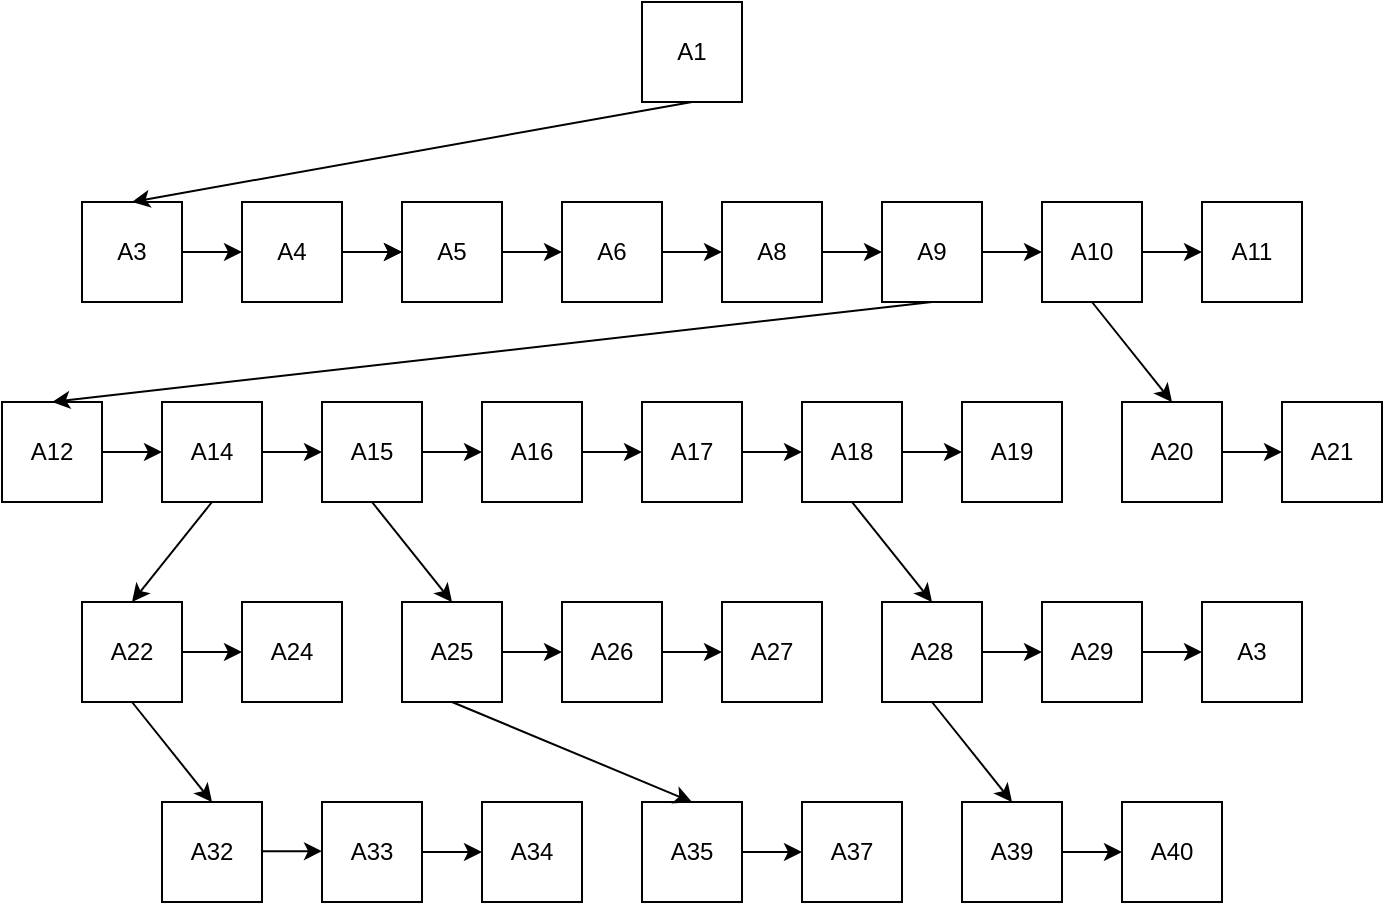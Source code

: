 <mxfile version="15.7.1" type="github">
  <diagram id="pqvs_DR59SyMPePzqnv_" name="Page-1">
    <mxGraphModel dx="1065" dy="456" grid="1" gridSize="10" guides="1" tooltips="1" connect="1" arrows="1" fold="1" page="1" pageScale="1" pageWidth="2336" pageHeight="1654" math="0" shadow="0">
      <root>
        <mxCell id="0" />
        <mxCell id="1" parent="0" />
        <mxCell id="ofF9UcVz3urmuUXSZ8fn-1" value="A1" style="whiteSpace=wrap;html=1;aspect=fixed;" vertex="1" parent="1">
          <mxGeometry x="340" y="140" width="50" height="50" as="geometry" />
        </mxCell>
        <mxCell id="ofF9UcVz3urmuUXSZ8fn-2" value="A3" style="whiteSpace=wrap;html=1;aspect=fixed;" vertex="1" parent="1">
          <mxGeometry x="60" y="240" width="50" height="50" as="geometry" />
        </mxCell>
        <mxCell id="ofF9UcVz3urmuUXSZ8fn-3" value="A9" style="whiteSpace=wrap;html=1;aspect=fixed;" vertex="1" parent="1">
          <mxGeometry x="460" y="240" width="50" height="50" as="geometry" />
        </mxCell>
        <mxCell id="ofF9UcVz3urmuUXSZ8fn-4" value="A10" style="whiteSpace=wrap;html=1;aspect=fixed;" vertex="1" parent="1">
          <mxGeometry x="540" y="240" width="50" height="50" as="geometry" />
        </mxCell>
        <mxCell id="ofF9UcVz3urmuUXSZ8fn-5" value="A11" style="whiteSpace=wrap;html=1;aspect=fixed;" vertex="1" parent="1">
          <mxGeometry x="620" y="240" width="50" height="50" as="geometry" />
        </mxCell>
        <mxCell id="ofF9UcVz3urmuUXSZ8fn-6" value="A8" style="whiteSpace=wrap;html=1;aspect=fixed;" vertex="1" parent="1">
          <mxGeometry x="380" y="240" width="50" height="50" as="geometry" />
        </mxCell>
        <mxCell id="ofF9UcVz3urmuUXSZ8fn-7" value="A6" style="whiteSpace=wrap;html=1;aspect=fixed;" vertex="1" parent="1">
          <mxGeometry x="300" y="240" width="50" height="50" as="geometry" />
        </mxCell>
        <mxCell id="ofF9UcVz3urmuUXSZ8fn-8" value="A5" style="whiteSpace=wrap;html=1;aspect=fixed;" vertex="1" parent="1">
          <mxGeometry x="220" y="240" width="50" height="50" as="geometry" />
        </mxCell>
        <mxCell id="ofF9UcVz3urmuUXSZ8fn-80" value="" style="edgeStyle=none;rounded=0;orthogonalLoop=1;jettySize=auto;html=1;" edge="1" parent="1" source="ofF9UcVz3urmuUXSZ8fn-9" target="ofF9UcVz3urmuUXSZ8fn-8">
          <mxGeometry relative="1" as="geometry" />
        </mxCell>
        <mxCell id="ofF9UcVz3urmuUXSZ8fn-9" value="A4" style="whiteSpace=wrap;html=1;aspect=fixed;" vertex="1" parent="1">
          <mxGeometry x="140" y="240" width="50" height="50" as="geometry" />
        </mxCell>
        <mxCell id="ofF9UcVz3urmuUXSZ8fn-20" value="A21" style="whiteSpace=wrap;html=1;aspect=fixed;" vertex="1" parent="1">
          <mxGeometry x="660" y="340" width="50" height="50" as="geometry" />
        </mxCell>
        <mxCell id="ofF9UcVz3urmuUXSZ8fn-21" value="A12" style="whiteSpace=wrap;html=1;aspect=fixed;" vertex="1" parent="1">
          <mxGeometry x="20" y="340" width="50" height="50" as="geometry" />
        </mxCell>
        <mxCell id="ofF9UcVz3urmuUXSZ8fn-22" value="A14" style="whiteSpace=wrap;html=1;aspect=fixed;" vertex="1" parent="1">
          <mxGeometry x="100" y="340" width="50" height="50" as="geometry" />
        </mxCell>
        <mxCell id="ofF9UcVz3urmuUXSZ8fn-23" value="A15" style="whiteSpace=wrap;html=1;aspect=fixed;" vertex="1" parent="1">
          <mxGeometry x="180" y="340" width="50" height="50" as="geometry" />
        </mxCell>
        <mxCell id="ofF9UcVz3urmuUXSZ8fn-24" value="A20" style="whiteSpace=wrap;html=1;aspect=fixed;" vertex="1" parent="1">
          <mxGeometry x="580" y="340" width="50" height="50" as="geometry" />
        </mxCell>
        <mxCell id="ofF9UcVz3urmuUXSZ8fn-25" value="A19" style="whiteSpace=wrap;html=1;aspect=fixed;" vertex="1" parent="1">
          <mxGeometry x="500" y="340" width="50" height="50" as="geometry" />
        </mxCell>
        <mxCell id="ofF9UcVz3urmuUXSZ8fn-26" value="A18" style="whiteSpace=wrap;html=1;aspect=fixed;" vertex="1" parent="1">
          <mxGeometry x="420" y="340" width="50" height="50" as="geometry" />
        </mxCell>
        <mxCell id="ofF9UcVz3urmuUXSZ8fn-27" value="A17" style="whiteSpace=wrap;html=1;aspect=fixed;" vertex="1" parent="1">
          <mxGeometry x="340" y="340" width="50" height="50" as="geometry" />
        </mxCell>
        <mxCell id="ofF9UcVz3urmuUXSZ8fn-28" value="A16" style="whiteSpace=wrap;html=1;aspect=fixed;" vertex="1" parent="1">
          <mxGeometry x="260" y="340" width="50" height="50" as="geometry" />
        </mxCell>
        <mxCell id="ofF9UcVz3urmuUXSZ8fn-38" value="A22" style="whiteSpace=wrap;html=1;aspect=fixed;" vertex="1" parent="1">
          <mxGeometry x="60" y="440" width="50" height="50" as="geometry" />
        </mxCell>
        <mxCell id="ofF9UcVz3urmuUXSZ8fn-39" value="A24" style="whiteSpace=wrap;html=1;aspect=fixed;" vertex="1" parent="1">
          <mxGeometry x="140" y="440" width="50" height="50" as="geometry" />
        </mxCell>
        <mxCell id="ofF9UcVz3urmuUXSZ8fn-40" value="A25" style="whiteSpace=wrap;html=1;aspect=fixed;" vertex="1" parent="1">
          <mxGeometry x="220" y="440" width="50" height="50" as="geometry" />
        </mxCell>
        <mxCell id="ofF9UcVz3urmuUXSZ8fn-41" value="A26" style="whiteSpace=wrap;html=1;aspect=fixed;" vertex="1" parent="1">
          <mxGeometry x="300" y="440" width="50" height="50" as="geometry" />
        </mxCell>
        <mxCell id="ofF9UcVz3urmuUXSZ8fn-42" value="A27" style="whiteSpace=wrap;html=1;aspect=fixed;" vertex="1" parent="1">
          <mxGeometry x="380" y="440" width="50" height="50" as="geometry" />
        </mxCell>
        <mxCell id="ofF9UcVz3urmuUXSZ8fn-43" value="A28" style="whiteSpace=wrap;html=1;aspect=fixed;" vertex="1" parent="1">
          <mxGeometry x="460" y="440" width="50" height="50" as="geometry" />
        </mxCell>
        <mxCell id="ofF9UcVz3urmuUXSZ8fn-44" value="A29" style="whiteSpace=wrap;html=1;aspect=fixed;" vertex="1" parent="1">
          <mxGeometry x="540" y="440" width="50" height="50" as="geometry" />
        </mxCell>
        <mxCell id="ofF9UcVz3urmuUXSZ8fn-45" value="A3" style="whiteSpace=wrap;html=1;aspect=fixed;" vertex="1" parent="1">
          <mxGeometry x="620" y="440" width="50" height="50" as="geometry" />
        </mxCell>
        <mxCell id="ofF9UcVz3urmuUXSZ8fn-54" value="A35" style="whiteSpace=wrap;html=1;aspect=fixed;" vertex="1" parent="1">
          <mxGeometry x="340" y="540" width="50" height="50" as="geometry" />
        </mxCell>
        <mxCell id="ofF9UcVz3urmuUXSZ8fn-55" value="A32" style="whiteSpace=wrap;html=1;aspect=fixed;" vertex="1" parent="1">
          <mxGeometry x="100" y="540" width="50" height="50" as="geometry" />
        </mxCell>
        <mxCell id="ofF9UcVz3urmuUXSZ8fn-56" value="A33" style="whiteSpace=wrap;html=1;aspect=fixed;" vertex="1" parent="1">
          <mxGeometry x="180" y="540" width="50" height="50" as="geometry" />
        </mxCell>
        <mxCell id="ofF9UcVz3urmuUXSZ8fn-57" value="A34" style="whiteSpace=wrap;html=1;aspect=fixed;" vertex="1" parent="1">
          <mxGeometry x="260" y="540" width="50" height="50" as="geometry" />
        </mxCell>
        <mxCell id="ofF9UcVz3urmuUXSZ8fn-58" value="A40" style="whiteSpace=wrap;html=1;aspect=fixed;" vertex="1" parent="1">
          <mxGeometry x="580" y="540" width="50" height="50" as="geometry" />
        </mxCell>
        <mxCell id="ofF9UcVz3urmuUXSZ8fn-59" value="A39" style="whiteSpace=wrap;html=1;aspect=fixed;" vertex="1" parent="1">
          <mxGeometry x="500" y="540" width="50" height="50" as="geometry" />
        </mxCell>
        <mxCell id="ofF9UcVz3urmuUXSZ8fn-60" value="A37" style="whiteSpace=wrap;html=1;aspect=fixed;" vertex="1" parent="1">
          <mxGeometry x="420" y="540" width="50" height="50" as="geometry" />
        </mxCell>
        <mxCell id="ofF9UcVz3urmuUXSZ8fn-68" value="" style="endArrow=classic;html=1;rounded=0;exitX=0.5;exitY=1;exitDx=0;exitDy=0;entryX=0.5;entryY=0;entryDx=0;entryDy=0;" edge="1" parent="1" source="ofF9UcVz3urmuUXSZ8fn-1" target="ofF9UcVz3urmuUXSZ8fn-2">
          <mxGeometry width="50" height="50" relative="1" as="geometry">
            <mxPoint x="130" y="180" as="sourcePoint" />
            <mxPoint x="180" y="130" as="targetPoint" />
          </mxGeometry>
        </mxCell>
        <mxCell id="ofF9UcVz3urmuUXSZ8fn-69" value="" style="endArrow=classic;html=1;rounded=0;exitX=1;exitY=0.5;exitDx=0;exitDy=0;entryX=0;entryY=0.5;entryDx=0;entryDy=0;" edge="1" parent="1" source="ofF9UcVz3urmuUXSZ8fn-2" target="ofF9UcVz3urmuUXSZ8fn-9">
          <mxGeometry width="50" height="50" relative="1" as="geometry">
            <mxPoint x="50" y="210" as="sourcePoint" />
            <mxPoint x="100" y="160" as="targetPoint" />
          </mxGeometry>
        </mxCell>
        <mxCell id="ofF9UcVz3urmuUXSZ8fn-70" value="" style="endArrow=classic;html=1;rounded=0;exitX=1;exitY=0.5;exitDx=0;exitDy=0;entryX=0;entryY=0.5;entryDx=0;entryDy=0;" edge="1" parent="1" source="ofF9UcVz3urmuUXSZ8fn-9" target="ofF9UcVz3urmuUXSZ8fn-8">
          <mxGeometry width="50" height="50" relative="1" as="geometry">
            <mxPoint x="120" y="275" as="sourcePoint" />
            <mxPoint x="150" y="275" as="targetPoint" />
          </mxGeometry>
        </mxCell>
        <mxCell id="ofF9UcVz3urmuUXSZ8fn-71" value="" style="endArrow=classic;html=1;rounded=0;exitX=0.5;exitY=1;exitDx=0;exitDy=0;entryX=0.5;entryY=0;entryDx=0;entryDy=0;" edge="1" parent="1" source="ofF9UcVz3urmuUXSZ8fn-3" target="ofF9UcVz3urmuUXSZ8fn-21">
          <mxGeometry width="50" height="50" relative="1" as="geometry">
            <mxPoint x="40" y="220" as="sourcePoint" />
            <mxPoint x="90" y="170" as="targetPoint" />
          </mxGeometry>
        </mxCell>
        <mxCell id="ofF9UcVz3urmuUXSZ8fn-72" value="" style="endArrow=classic;html=1;rounded=0;exitX=0.5;exitY=1;exitDx=0;exitDy=0;entryX=0.5;entryY=0;entryDx=0;entryDy=0;" edge="1" parent="1" source="ofF9UcVz3urmuUXSZ8fn-4" target="ofF9UcVz3urmuUXSZ8fn-24">
          <mxGeometry width="50" height="50" relative="1" as="geometry">
            <mxPoint x="80" y="260" as="sourcePoint" />
            <mxPoint x="130" y="210" as="targetPoint" />
          </mxGeometry>
        </mxCell>
        <mxCell id="ofF9UcVz3urmuUXSZ8fn-73" value="" style="endArrow=classic;html=1;rounded=0;exitX=0.5;exitY=1;exitDx=0;exitDy=0;entryX=0.5;entryY=0;entryDx=0;entryDy=0;" edge="1" parent="1" source="ofF9UcVz3urmuUXSZ8fn-22" target="ofF9UcVz3urmuUXSZ8fn-38">
          <mxGeometry width="50" height="50" relative="1" as="geometry">
            <mxPoint y="480" as="sourcePoint" />
            <mxPoint x="50" y="430" as="targetPoint" />
          </mxGeometry>
        </mxCell>
        <mxCell id="ofF9UcVz3urmuUXSZ8fn-74" value="" style="endArrow=classic;html=1;rounded=0;exitX=0.5;exitY=1;exitDx=0;exitDy=0;entryX=0.5;entryY=0;entryDx=0;entryDy=0;" edge="1" parent="1" source="ofF9UcVz3urmuUXSZ8fn-23" target="ofF9UcVz3urmuUXSZ8fn-40">
          <mxGeometry width="50" height="50" relative="1" as="geometry">
            <mxPoint x="90" y="480" as="sourcePoint" />
            <mxPoint x="140" y="430" as="targetPoint" />
          </mxGeometry>
        </mxCell>
        <mxCell id="ofF9UcVz3urmuUXSZ8fn-75" value="" style="endArrow=classic;html=1;rounded=0;exitX=0.5;exitY=1;exitDx=0;exitDy=0;entryX=0.5;entryY=0;entryDx=0;entryDy=0;" edge="1" parent="1" source="ofF9UcVz3urmuUXSZ8fn-26" target="ofF9UcVz3urmuUXSZ8fn-43">
          <mxGeometry width="50" height="50" relative="1" as="geometry">
            <mxPoint x="360" y="450" as="sourcePoint" />
            <mxPoint x="410" y="400" as="targetPoint" />
          </mxGeometry>
        </mxCell>
        <mxCell id="ofF9UcVz3urmuUXSZ8fn-77" value="" style="endArrow=classic;html=1;rounded=0;exitX=0.5;exitY=1;exitDx=0;exitDy=0;entryX=0.5;entryY=0;entryDx=0;entryDy=0;" edge="1" parent="1" source="ofF9UcVz3urmuUXSZ8fn-38" target="ofF9UcVz3urmuUXSZ8fn-55">
          <mxGeometry width="50" height="50" relative="1" as="geometry">
            <mxPoint x="80" y="530" as="sourcePoint" />
            <mxPoint x="130" y="480" as="targetPoint" />
          </mxGeometry>
        </mxCell>
        <mxCell id="ofF9UcVz3urmuUXSZ8fn-78" value="" style="endArrow=classic;html=1;rounded=0;exitX=0.5;exitY=1;exitDx=0;exitDy=0;entryX=0.5;entryY=0;entryDx=0;entryDy=0;" edge="1" parent="1" source="ofF9UcVz3urmuUXSZ8fn-40" target="ofF9UcVz3urmuUXSZ8fn-54">
          <mxGeometry width="50" height="50" relative="1" as="geometry">
            <mxPoint x="230" y="550" as="sourcePoint" />
            <mxPoint x="280" y="500" as="targetPoint" />
          </mxGeometry>
        </mxCell>
        <mxCell id="ofF9UcVz3urmuUXSZ8fn-79" value="" style="endArrow=classic;html=1;rounded=0;exitX=0.5;exitY=1;exitDx=0;exitDy=0;entryX=0.5;entryY=0;entryDx=0;entryDy=0;" edge="1" parent="1" source="ofF9UcVz3urmuUXSZ8fn-43" target="ofF9UcVz3urmuUXSZ8fn-59">
          <mxGeometry width="50" height="50" relative="1" as="geometry">
            <mxPoint x="270" y="515" as="sourcePoint" />
            <mxPoint x="340.711" y="465" as="targetPoint" />
          </mxGeometry>
        </mxCell>
        <mxCell id="ofF9UcVz3urmuUXSZ8fn-82" value="" style="endArrow=classic;html=1;rounded=0;exitX=1;exitY=0.5;exitDx=0;exitDy=0;entryX=0;entryY=0.5;entryDx=0;entryDy=0;" edge="1" parent="1" source="ofF9UcVz3urmuUXSZ8fn-8" target="ofF9UcVz3urmuUXSZ8fn-7">
          <mxGeometry width="50" height="50" relative="1" as="geometry">
            <mxPoint x="810" y="280" as="sourcePoint" />
            <mxPoint x="490" y="170" as="targetPoint" />
          </mxGeometry>
        </mxCell>
        <mxCell id="ofF9UcVz3urmuUXSZ8fn-83" value="" style="endArrow=classic;html=1;rounded=0;exitX=1;exitY=0.5;exitDx=0;exitDy=0;entryX=0;entryY=0.5;entryDx=0;entryDy=0;" edge="1" parent="1" source="ofF9UcVz3urmuUXSZ8fn-7" target="ofF9UcVz3urmuUXSZ8fn-6">
          <mxGeometry width="50" height="50" relative="1" as="geometry">
            <mxPoint x="550" y="150" as="sourcePoint" />
            <mxPoint x="600" y="100" as="targetPoint" />
          </mxGeometry>
        </mxCell>
        <mxCell id="ofF9UcVz3urmuUXSZ8fn-84" value="" style="endArrow=classic;html=1;rounded=0;exitX=1;exitY=0.5;exitDx=0;exitDy=0;entryX=0;entryY=0.5;entryDx=0;entryDy=0;" edge="1" parent="1" source="ofF9UcVz3urmuUXSZ8fn-6" target="ofF9UcVz3urmuUXSZ8fn-3">
          <mxGeometry width="50" height="50" relative="1" as="geometry">
            <mxPoint x="510" y="180" as="sourcePoint" />
            <mxPoint x="560" y="130" as="targetPoint" />
          </mxGeometry>
        </mxCell>
        <mxCell id="ofF9UcVz3urmuUXSZ8fn-85" value="" style="endArrow=classic;html=1;rounded=0;exitX=1;exitY=0.5;exitDx=0;exitDy=0;entryX=0;entryY=0.5;entryDx=0;entryDy=0;" edge="1" parent="1" source="ofF9UcVz3urmuUXSZ8fn-3" target="ofF9UcVz3urmuUXSZ8fn-4">
          <mxGeometry width="50" height="50" relative="1" as="geometry">
            <mxPoint x="490" y="160" as="sourcePoint" />
            <mxPoint x="540" y="110" as="targetPoint" />
          </mxGeometry>
        </mxCell>
        <mxCell id="ofF9UcVz3urmuUXSZ8fn-86" value="" style="endArrow=classic;html=1;rounded=0;exitX=1;exitY=0.5;exitDx=0;exitDy=0;entryX=0;entryY=0.5;entryDx=0;entryDy=0;" edge="1" parent="1" source="ofF9UcVz3urmuUXSZ8fn-4" target="ofF9UcVz3urmuUXSZ8fn-5">
          <mxGeometry width="50" height="50" relative="1" as="geometry">
            <mxPoint x="640" y="190" as="sourcePoint" />
            <mxPoint x="690" y="140" as="targetPoint" />
          </mxGeometry>
        </mxCell>
        <mxCell id="ofF9UcVz3urmuUXSZ8fn-87" value="" style="endArrow=classic;html=1;rounded=0;exitX=1;exitY=0.5;exitDx=0;exitDy=0;entryX=0;entryY=0.5;entryDx=0;entryDy=0;" edge="1" parent="1" source="ofF9UcVz3urmuUXSZ8fn-24" target="ofF9UcVz3urmuUXSZ8fn-20">
          <mxGeometry width="50" height="50" relative="1" as="geometry">
            <mxPoint x="830" y="190" as="sourcePoint" />
            <mxPoint x="880" y="140" as="targetPoint" />
          </mxGeometry>
        </mxCell>
        <mxCell id="ofF9UcVz3urmuUXSZ8fn-88" value="" style="endArrow=classic;html=1;rounded=0;exitX=1;exitY=0.5;exitDx=0;exitDy=0;" edge="1" parent="1" source="ofF9UcVz3urmuUXSZ8fn-21">
          <mxGeometry width="50" height="50" relative="1" as="geometry">
            <mxPoint x="640" y="375" as="sourcePoint" />
            <mxPoint x="100" y="365" as="targetPoint" />
          </mxGeometry>
        </mxCell>
        <mxCell id="ofF9UcVz3urmuUXSZ8fn-89" value="" style="endArrow=classic;html=1;rounded=0;exitX=1;exitY=0.5;exitDx=0;exitDy=0;" edge="1" parent="1" source="ofF9UcVz3urmuUXSZ8fn-22" target="ofF9UcVz3urmuUXSZ8fn-23">
          <mxGeometry width="50" height="50" relative="1" as="geometry">
            <mxPoint x="190" y="410" as="sourcePoint" />
            <mxPoint x="240" y="360" as="targetPoint" />
          </mxGeometry>
        </mxCell>
        <mxCell id="ofF9UcVz3urmuUXSZ8fn-91" value="" style="endArrow=classic;html=1;rounded=0;exitX=1;exitY=0.5;exitDx=0;exitDy=0;" edge="1" parent="1" source="ofF9UcVz3urmuUXSZ8fn-23">
          <mxGeometry width="50" height="50" relative="1" as="geometry">
            <mxPoint x="1090" y="400" as="sourcePoint" />
            <mxPoint x="260" y="365" as="targetPoint" />
          </mxGeometry>
        </mxCell>
        <mxCell id="ofF9UcVz3urmuUXSZ8fn-92" value="" style="endArrow=classic;html=1;rounded=0;exitX=1;exitY=0.5;exitDx=0;exitDy=0;" edge="1" parent="1" source="ofF9UcVz3urmuUXSZ8fn-28">
          <mxGeometry width="50" height="50" relative="1" as="geometry">
            <mxPoint x="1080" y="390" as="sourcePoint" />
            <mxPoint x="340" y="365" as="targetPoint" />
          </mxGeometry>
        </mxCell>
        <mxCell id="ofF9UcVz3urmuUXSZ8fn-93" value="" style="endArrow=classic;html=1;rounded=0;exitX=1;exitY=0.5;exitDx=0;exitDy=0;" edge="1" parent="1" source="ofF9UcVz3urmuUXSZ8fn-27" target="ofF9UcVz3urmuUXSZ8fn-26">
          <mxGeometry width="50" height="50" relative="1" as="geometry">
            <mxPoint x="930" y="390" as="sourcePoint" />
            <mxPoint x="980" y="340" as="targetPoint" />
          </mxGeometry>
        </mxCell>
        <mxCell id="ofF9UcVz3urmuUXSZ8fn-94" value="" style="endArrow=classic;html=1;rounded=0;exitX=1;exitY=0.5;exitDx=0;exitDy=0;entryX=0;entryY=0.5;entryDx=0;entryDy=0;" edge="1" parent="1" source="ofF9UcVz3urmuUXSZ8fn-26" target="ofF9UcVz3urmuUXSZ8fn-25">
          <mxGeometry width="50" height="50" relative="1" as="geometry">
            <mxPoint x="970" y="390" as="sourcePoint" />
            <mxPoint x="1020" y="340" as="targetPoint" />
          </mxGeometry>
        </mxCell>
        <mxCell id="ofF9UcVz3urmuUXSZ8fn-95" value="" style="endArrow=classic;html=1;rounded=0;exitX=1;exitY=0.5;exitDx=0;exitDy=0;" edge="1" parent="1" source="ofF9UcVz3urmuUXSZ8fn-38">
          <mxGeometry width="50" height="50" relative="1" as="geometry">
            <mxPoint x="1120" y="510" as="sourcePoint" />
            <mxPoint x="140" y="465" as="targetPoint" />
          </mxGeometry>
        </mxCell>
        <mxCell id="ofF9UcVz3urmuUXSZ8fn-96" value="" style="endArrow=classic;html=1;rounded=0;exitX=1;exitY=0.5;exitDx=0;exitDy=0;" edge="1" parent="1" source="ofF9UcVz3urmuUXSZ8fn-40">
          <mxGeometry width="50" height="50" relative="1" as="geometry">
            <mxPoint x="1120" y="530" as="sourcePoint" />
            <mxPoint x="300" y="465" as="targetPoint" />
          </mxGeometry>
        </mxCell>
        <mxCell id="ofF9UcVz3urmuUXSZ8fn-97" value="" style="endArrow=classic;html=1;rounded=0;exitX=1;exitY=0.5;exitDx=0;exitDy=0;" edge="1" parent="1" source="ofF9UcVz3urmuUXSZ8fn-41">
          <mxGeometry width="50" height="50" relative="1" as="geometry">
            <mxPoint x="1210" y="520" as="sourcePoint" />
            <mxPoint x="380" y="465" as="targetPoint" />
          </mxGeometry>
        </mxCell>
        <mxCell id="ofF9UcVz3urmuUXSZ8fn-98" value="" style="endArrow=classic;html=1;rounded=0;exitX=1;exitY=0.5;exitDx=0;exitDy=0;entryX=0;entryY=0.5;entryDx=0;entryDy=0;" edge="1" parent="1" source="ofF9UcVz3urmuUXSZ8fn-43" target="ofF9UcVz3urmuUXSZ8fn-44">
          <mxGeometry width="50" height="50" relative="1" as="geometry">
            <mxPoint x="980" y="530" as="sourcePoint" />
            <mxPoint x="1030" y="480" as="targetPoint" />
          </mxGeometry>
        </mxCell>
        <mxCell id="ofF9UcVz3urmuUXSZ8fn-99" value="" style="endArrow=classic;html=1;rounded=0;exitX=1;exitY=0.5;exitDx=0;exitDy=0;" edge="1" parent="1" source="ofF9UcVz3urmuUXSZ8fn-44">
          <mxGeometry width="50" height="50" relative="1" as="geometry">
            <mxPoint x="880" y="490" as="sourcePoint" />
            <mxPoint x="620" y="465" as="targetPoint" />
          </mxGeometry>
        </mxCell>
        <mxCell id="ofF9UcVz3urmuUXSZ8fn-100" value="" style="endArrow=classic;html=1;rounded=0;exitX=1;exitY=0.5;exitDx=0;exitDy=0;" edge="1" parent="1">
          <mxGeometry width="50" height="50" relative="1" as="geometry">
            <mxPoint x="150" y="564.58" as="sourcePoint" />
            <mxPoint x="180" y="564.58" as="targetPoint" />
            <Array as="points">
              <mxPoint x="170" y="564.58" />
            </Array>
          </mxGeometry>
        </mxCell>
        <mxCell id="ofF9UcVz3urmuUXSZ8fn-103" value="" style="endArrow=classic;html=1;rounded=0;exitX=1;exitY=0.5;exitDx=0;exitDy=0;entryX=0;entryY=0.5;entryDx=0;entryDy=0;" edge="1" parent="1" source="ofF9UcVz3urmuUXSZ8fn-56" target="ofF9UcVz3urmuUXSZ8fn-57">
          <mxGeometry width="50" height="50" relative="1" as="geometry">
            <mxPoint x="170" y="680" as="sourcePoint" />
            <mxPoint x="220" y="630" as="targetPoint" />
          </mxGeometry>
        </mxCell>
        <mxCell id="ofF9UcVz3urmuUXSZ8fn-104" value="" style="endArrow=classic;html=1;rounded=0;exitX=1;exitY=0.5;exitDx=0;exitDy=0;entryX=0;entryY=0.5;entryDx=0;entryDy=0;" edge="1" parent="1" source="ofF9UcVz3urmuUXSZ8fn-54" target="ofF9UcVz3urmuUXSZ8fn-60">
          <mxGeometry width="50" height="50" relative="1" as="geometry">
            <mxPoint x="350" y="690" as="sourcePoint" />
            <mxPoint x="400" y="640" as="targetPoint" />
          </mxGeometry>
        </mxCell>
        <mxCell id="ofF9UcVz3urmuUXSZ8fn-105" value="" style="endArrow=classic;html=1;rounded=0;exitX=1;exitY=0.5;exitDx=0;exitDy=0;entryX=0;entryY=0.5;entryDx=0;entryDy=0;" edge="1" parent="1" source="ofF9UcVz3urmuUXSZ8fn-59" target="ofF9UcVz3urmuUXSZ8fn-58">
          <mxGeometry width="50" height="50" relative="1" as="geometry">
            <mxPoint x="400" y="690" as="sourcePoint" />
            <mxPoint x="450" y="640" as="targetPoint" />
          </mxGeometry>
        </mxCell>
      </root>
    </mxGraphModel>
  </diagram>
</mxfile>
